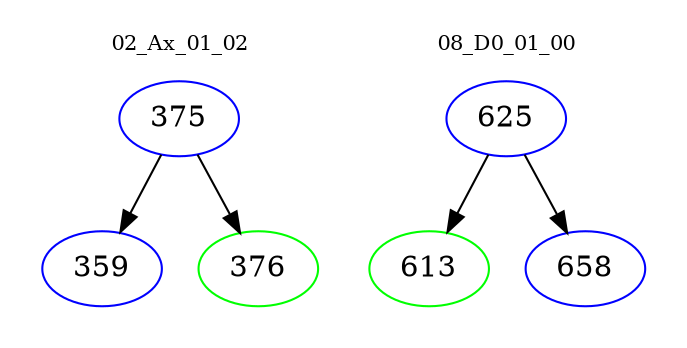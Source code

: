 digraph{
subgraph cluster_0 {
color = white
label = "02_Ax_01_02";
fontsize=10;
T0_375 [label="375", color="blue"]
T0_375 -> T0_359 [color="black"]
T0_359 [label="359", color="blue"]
T0_375 -> T0_376 [color="black"]
T0_376 [label="376", color="green"]
}
subgraph cluster_1 {
color = white
label = "08_D0_01_00";
fontsize=10;
T1_625 [label="625", color="blue"]
T1_625 -> T1_613 [color="black"]
T1_613 [label="613", color="green"]
T1_625 -> T1_658 [color="black"]
T1_658 [label="658", color="blue"]
}
}
